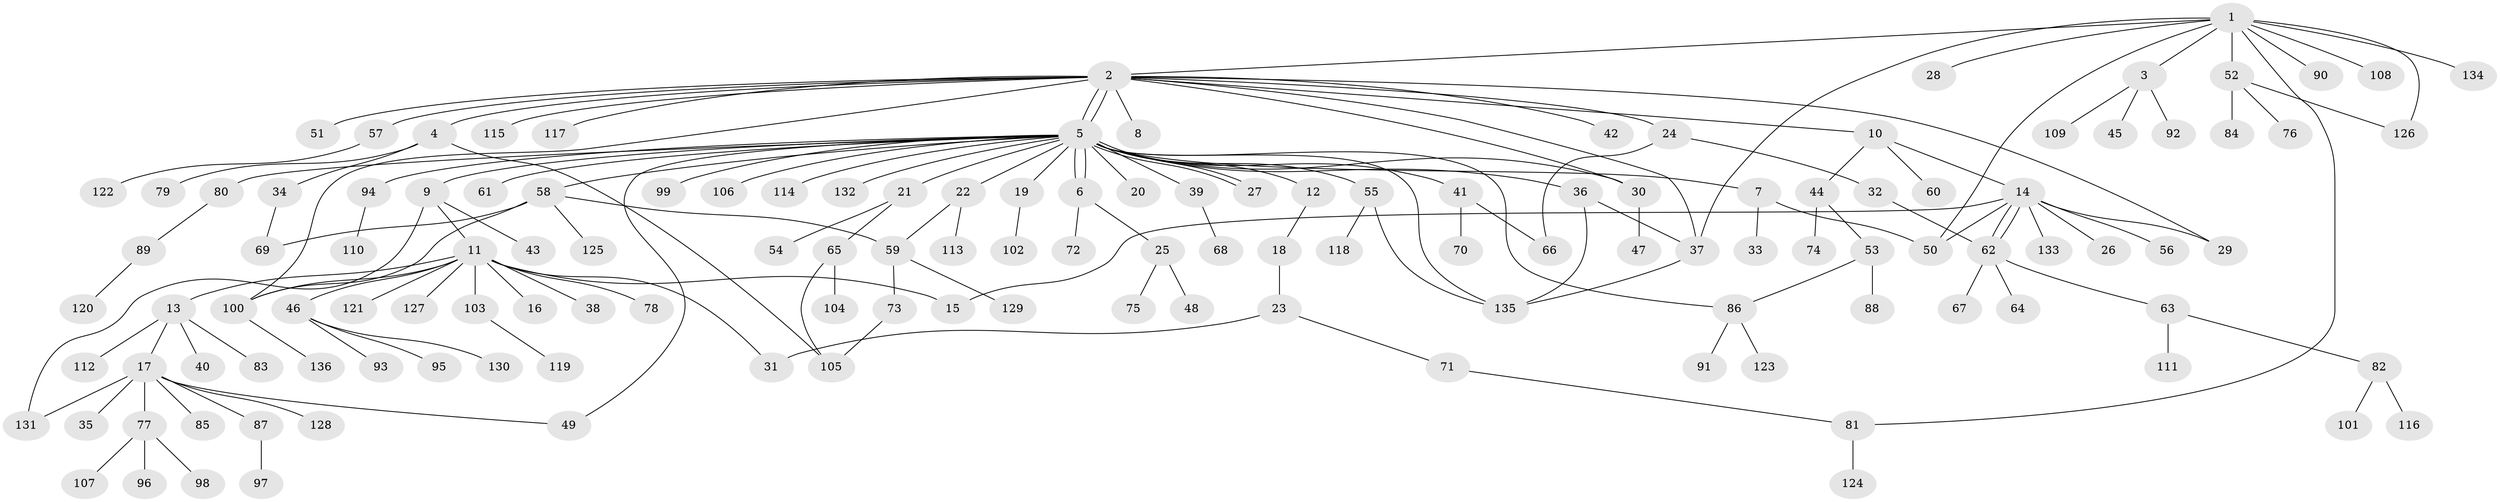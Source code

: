 // coarse degree distribution, {9: 0.02040816326530612, 15: 0.01020408163265306, 3: 0.16326530612244897, 28: 0.01020408163265306, 4: 0.02040816326530612, 1: 0.5306122448979592, 12: 0.01020408163265306, 2: 0.19387755102040816, 8: 0.01020408163265306, 5: 0.01020408163265306, 7: 0.02040816326530612}
// Generated by graph-tools (version 1.1) at 2025/23/03/03/25 07:23:50]
// undirected, 136 vertices, 163 edges
graph export_dot {
graph [start="1"]
  node [color=gray90,style=filled];
  1;
  2;
  3;
  4;
  5;
  6;
  7;
  8;
  9;
  10;
  11;
  12;
  13;
  14;
  15;
  16;
  17;
  18;
  19;
  20;
  21;
  22;
  23;
  24;
  25;
  26;
  27;
  28;
  29;
  30;
  31;
  32;
  33;
  34;
  35;
  36;
  37;
  38;
  39;
  40;
  41;
  42;
  43;
  44;
  45;
  46;
  47;
  48;
  49;
  50;
  51;
  52;
  53;
  54;
  55;
  56;
  57;
  58;
  59;
  60;
  61;
  62;
  63;
  64;
  65;
  66;
  67;
  68;
  69;
  70;
  71;
  72;
  73;
  74;
  75;
  76;
  77;
  78;
  79;
  80;
  81;
  82;
  83;
  84;
  85;
  86;
  87;
  88;
  89;
  90;
  91;
  92;
  93;
  94;
  95;
  96;
  97;
  98;
  99;
  100;
  101;
  102;
  103;
  104;
  105;
  106;
  107;
  108;
  109;
  110;
  111;
  112;
  113;
  114;
  115;
  116;
  117;
  118;
  119;
  120;
  121;
  122;
  123;
  124;
  125;
  126;
  127;
  128;
  129;
  130;
  131;
  132;
  133;
  134;
  135;
  136;
  1 -- 2;
  1 -- 3;
  1 -- 28;
  1 -- 37;
  1 -- 50;
  1 -- 52;
  1 -- 81;
  1 -- 90;
  1 -- 108;
  1 -- 126;
  1 -- 134;
  2 -- 4;
  2 -- 5;
  2 -- 5;
  2 -- 8;
  2 -- 10;
  2 -- 24;
  2 -- 29;
  2 -- 30;
  2 -- 37;
  2 -- 42;
  2 -- 51;
  2 -- 57;
  2 -- 100;
  2 -- 115;
  2 -- 117;
  3 -- 45;
  3 -- 92;
  3 -- 109;
  4 -- 34;
  4 -- 79;
  4 -- 105;
  5 -- 6;
  5 -- 6;
  5 -- 7;
  5 -- 9;
  5 -- 12;
  5 -- 19;
  5 -- 20;
  5 -- 21;
  5 -- 22;
  5 -- 27;
  5 -- 27;
  5 -- 30;
  5 -- 36;
  5 -- 39;
  5 -- 41;
  5 -- 49;
  5 -- 55;
  5 -- 58;
  5 -- 61;
  5 -- 80;
  5 -- 86;
  5 -- 94;
  5 -- 99;
  5 -- 106;
  5 -- 114;
  5 -- 132;
  5 -- 135;
  6 -- 25;
  6 -- 72;
  7 -- 33;
  7 -- 50;
  9 -- 11;
  9 -- 43;
  9 -- 131;
  10 -- 14;
  10 -- 44;
  10 -- 60;
  11 -- 13;
  11 -- 15;
  11 -- 16;
  11 -- 31;
  11 -- 38;
  11 -- 46;
  11 -- 78;
  11 -- 100;
  11 -- 103;
  11 -- 121;
  11 -- 127;
  12 -- 18;
  13 -- 17;
  13 -- 40;
  13 -- 83;
  13 -- 112;
  14 -- 15;
  14 -- 26;
  14 -- 29;
  14 -- 50;
  14 -- 56;
  14 -- 62;
  14 -- 62;
  14 -- 133;
  17 -- 35;
  17 -- 49;
  17 -- 77;
  17 -- 85;
  17 -- 87;
  17 -- 128;
  17 -- 131;
  18 -- 23;
  19 -- 102;
  21 -- 54;
  21 -- 65;
  22 -- 59;
  22 -- 113;
  23 -- 31;
  23 -- 71;
  24 -- 32;
  24 -- 66;
  25 -- 48;
  25 -- 75;
  30 -- 47;
  32 -- 62;
  34 -- 69;
  36 -- 37;
  36 -- 135;
  37 -- 135;
  39 -- 68;
  41 -- 66;
  41 -- 70;
  44 -- 53;
  44 -- 74;
  46 -- 93;
  46 -- 95;
  46 -- 130;
  52 -- 76;
  52 -- 84;
  52 -- 126;
  53 -- 86;
  53 -- 88;
  55 -- 118;
  55 -- 135;
  57 -- 122;
  58 -- 59;
  58 -- 69;
  58 -- 100;
  58 -- 125;
  59 -- 73;
  59 -- 129;
  62 -- 63;
  62 -- 64;
  62 -- 67;
  63 -- 82;
  63 -- 111;
  65 -- 104;
  65 -- 105;
  71 -- 81;
  73 -- 105;
  77 -- 96;
  77 -- 98;
  77 -- 107;
  80 -- 89;
  81 -- 124;
  82 -- 101;
  82 -- 116;
  86 -- 91;
  86 -- 123;
  87 -- 97;
  89 -- 120;
  94 -- 110;
  100 -- 136;
  103 -- 119;
}
